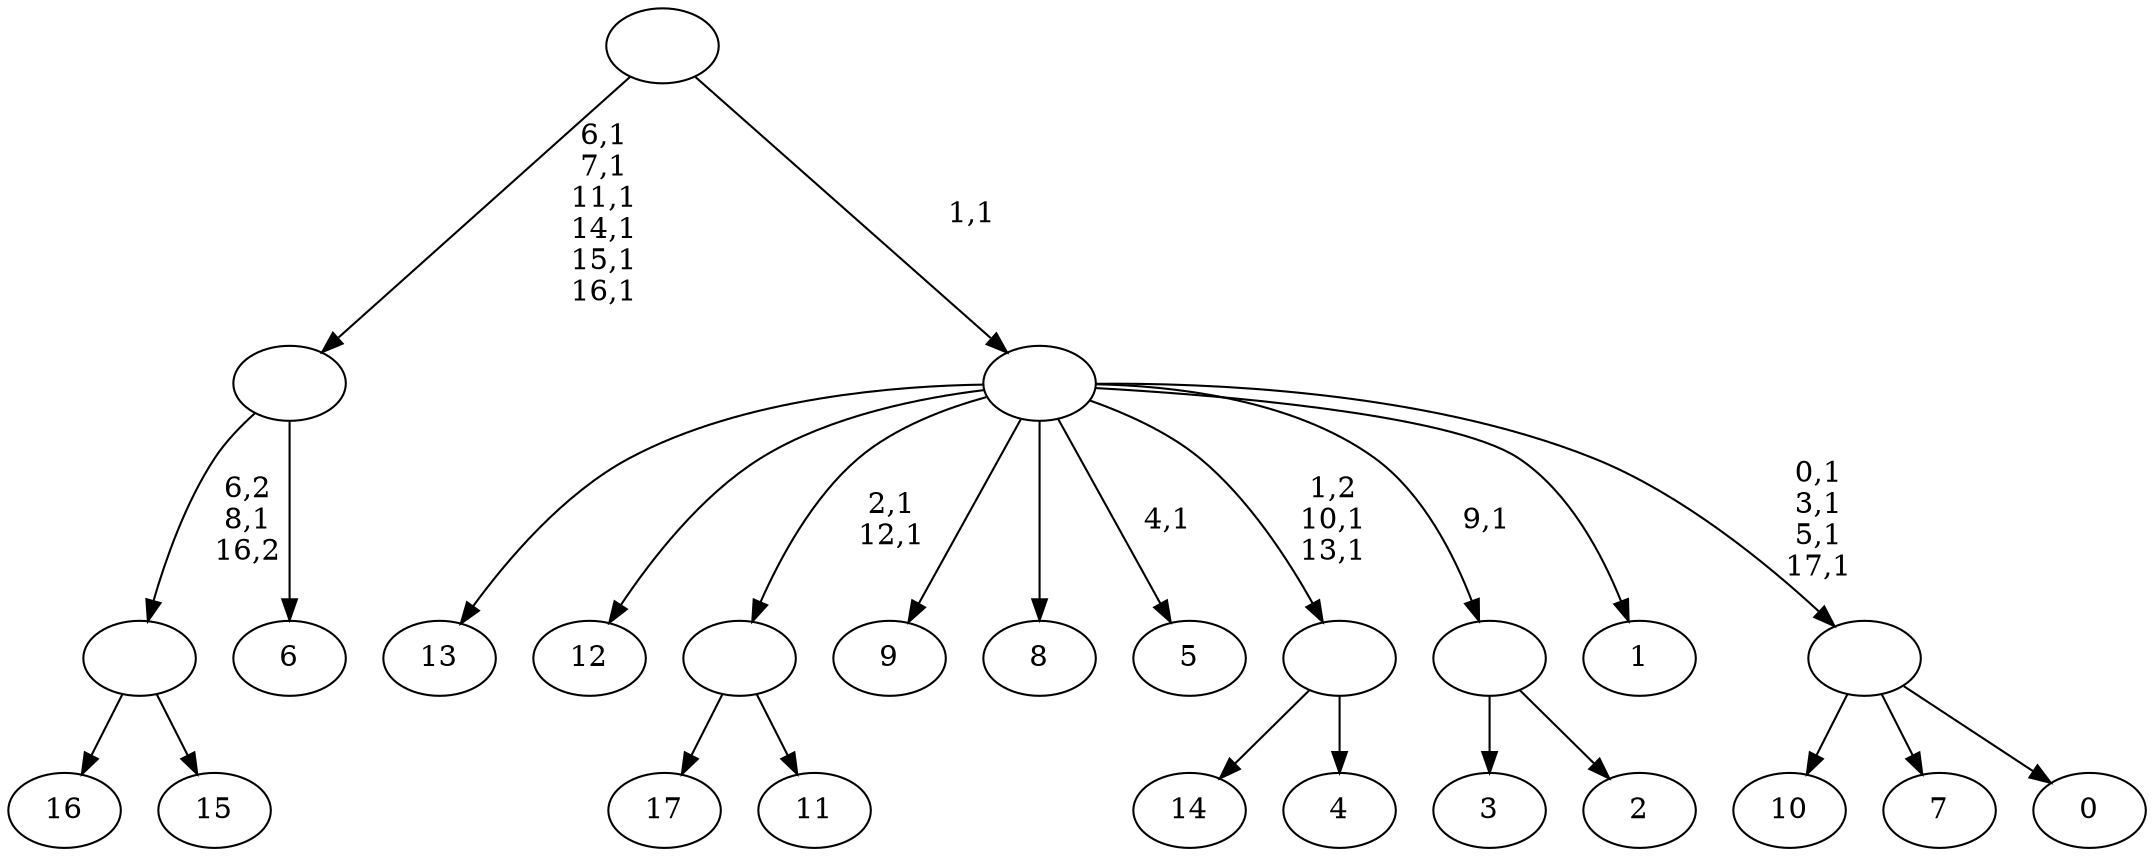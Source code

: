 digraph T {
	36 [label="17"]
	35 [label="16"]
	34 [label="15"]
	33 [label=""]
	32 [label="14"]
	31 [label="13"]
	30 [label="12"]
	29 [label="11"]
	28 [label=""]
	26 [label="10"]
	25 [label="9"]
	24 [label="8"]
	23 [label="7"]
	22 [label="6"]
	21 [label=""]
	15 [label="5"]
	13 [label="4"]
	12 [label=""]
	10 [label="3"]
	9 [label="2"]
	8 [label=""]
	7 [label="1"]
	6 [label="0"]
	5 [label=""]
	1 [label=""]
	0 [label=""]
	33 -> 35 [label=""]
	33 -> 34 [label=""]
	28 -> 36 [label=""]
	28 -> 29 [label=""]
	21 -> 33 [label="6,2\n8,1\n16,2"]
	21 -> 22 [label=""]
	12 -> 32 [label=""]
	12 -> 13 [label=""]
	8 -> 10 [label=""]
	8 -> 9 [label=""]
	5 -> 26 [label=""]
	5 -> 23 [label=""]
	5 -> 6 [label=""]
	1 -> 5 [label="0,1\n3,1\n5,1\n17,1"]
	1 -> 12 [label="1,2\n10,1\n13,1"]
	1 -> 15 [label="4,1"]
	1 -> 28 [label="2,1\n12,1"]
	1 -> 31 [label=""]
	1 -> 30 [label=""]
	1 -> 25 [label=""]
	1 -> 24 [label=""]
	1 -> 8 [label="9,1"]
	1 -> 7 [label=""]
	0 -> 21 [label="6,1\n7,1\n11,1\n14,1\n15,1\n16,1"]
	0 -> 1 [label="1,1"]
}

